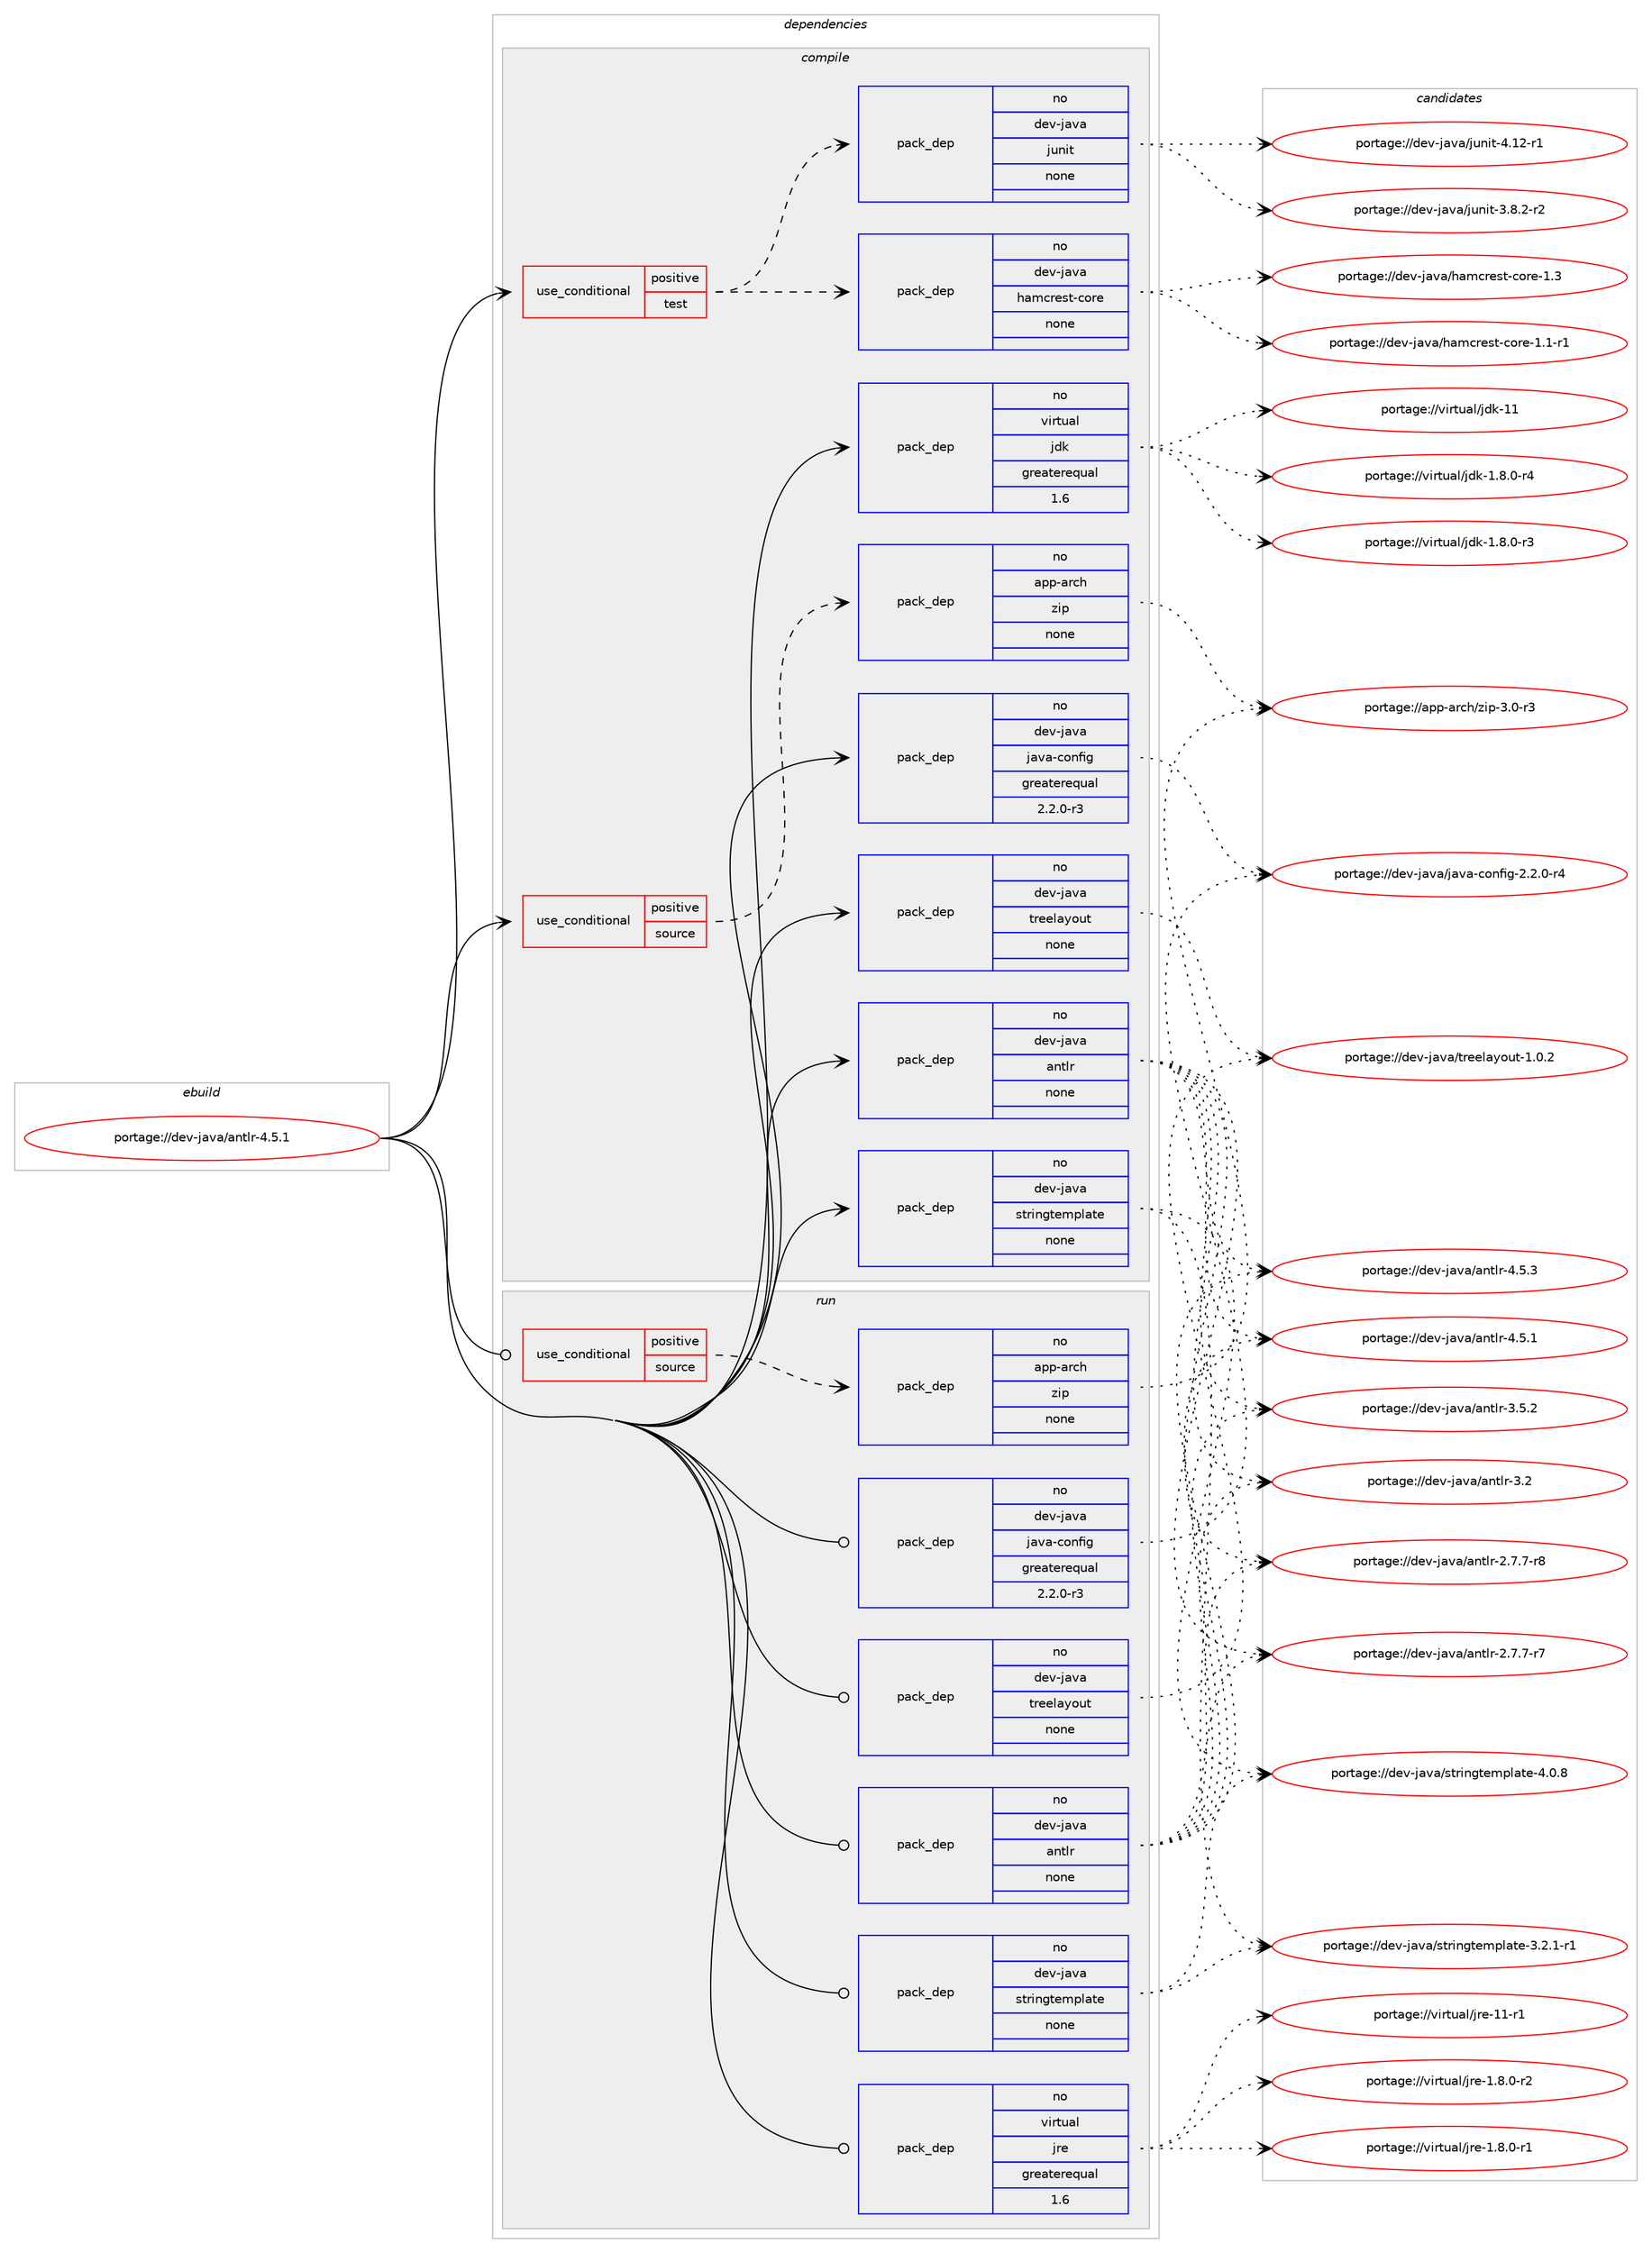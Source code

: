 digraph prolog {

# *************
# Graph options
# *************

newrank=true;
concentrate=true;
compound=true;
graph [rankdir=LR,fontname=Helvetica,fontsize=10,ranksep=1.5];#, ranksep=2.5, nodesep=0.2];
edge  [arrowhead=vee];
node  [fontname=Helvetica,fontsize=10];

# **********
# The ebuild
# **********

subgraph cluster_leftcol {
color=gray;
label=<<i>ebuild</i>>;
id [label="portage://dev-java/antlr-4.5.1", color=red, width=4, href="../dev-java/antlr-4.5.1.svg"];
}

# ****************
# The dependencies
# ****************

subgraph cluster_midcol {
color=gray;
label=<<i>dependencies</i>>;
subgraph cluster_compile {
fillcolor="#eeeeee";
style=filled;
label=<<i>compile</i>>;
subgraph cond130637 {
dependency534035 [label=<<TABLE BORDER="0" CELLBORDER="1" CELLSPACING="0" CELLPADDING="4"><TR><TD ROWSPAN="3" CELLPADDING="10">use_conditional</TD></TR><TR><TD>positive</TD></TR><TR><TD>source</TD></TR></TABLE>>, shape=none, color=red];
subgraph pack397777 {
dependency534036 [label=<<TABLE BORDER="0" CELLBORDER="1" CELLSPACING="0" CELLPADDING="4" WIDTH="220"><TR><TD ROWSPAN="6" CELLPADDING="30">pack_dep</TD></TR><TR><TD WIDTH="110">no</TD></TR><TR><TD>app-arch</TD></TR><TR><TD>zip</TD></TR><TR><TD>none</TD></TR><TR><TD></TD></TR></TABLE>>, shape=none, color=blue];
}
dependency534035:e -> dependency534036:w [weight=20,style="dashed",arrowhead="vee"];
}
id:e -> dependency534035:w [weight=20,style="solid",arrowhead="vee"];
subgraph cond130638 {
dependency534037 [label=<<TABLE BORDER="0" CELLBORDER="1" CELLSPACING="0" CELLPADDING="4"><TR><TD ROWSPAN="3" CELLPADDING="10">use_conditional</TD></TR><TR><TD>positive</TD></TR><TR><TD>test</TD></TR></TABLE>>, shape=none, color=red];
subgraph pack397778 {
dependency534038 [label=<<TABLE BORDER="0" CELLBORDER="1" CELLSPACING="0" CELLPADDING="4" WIDTH="220"><TR><TD ROWSPAN="6" CELLPADDING="30">pack_dep</TD></TR><TR><TD WIDTH="110">no</TD></TR><TR><TD>dev-java</TD></TR><TR><TD>hamcrest-core</TD></TR><TR><TD>none</TD></TR><TR><TD></TD></TR></TABLE>>, shape=none, color=blue];
}
dependency534037:e -> dependency534038:w [weight=20,style="dashed",arrowhead="vee"];
subgraph pack397779 {
dependency534039 [label=<<TABLE BORDER="0" CELLBORDER="1" CELLSPACING="0" CELLPADDING="4" WIDTH="220"><TR><TD ROWSPAN="6" CELLPADDING="30">pack_dep</TD></TR><TR><TD WIDTH="110">no</TD></TR><TR><TD>dev-java</TD></TR><TR><TD>junit</TD></TR><TR><TD>none</TD></TR><TR><TD></TD></TR></TABLE>>, shape=none, color=blue];
}
dependency534037:e -> dependency534039:w [weight=20,style="dashed",arrowhead="vee"];
}
id:e -> dependency534037:w [weight=20,style="solid",arrowhead="vee"];
subgraph pack397780 {
dependency534040 [label=<<TABLE BORDER="0" CELLBORDER="1" CELLSPACING="0" CELLPADDING="4" WIDTH="220"><TR><TD ROWSPAN="6" CELLPADDING="30">pack_dep</TD></TR><TR><TD WIDTH="110">no</TD></TR><TR><TD>dev-java</TD></TR><TR><TD>antlr</TD></TR><TR><TD>none</TD></TR><TR><TD></TD></TR></TABLE>>, shape=none, color=blue];
}
id:e -> dependency534040:w [weight=20,style="solid",arrowhead="vee"];
subgraph pack397781 {
dependency534041 [label=<<TABLE BORDER="0" CELLBORDER="1" CELLSPACING="0" CELLPADDING="4" WIDTH="220"><TR><TD ROWSPAN="6" CELLPADDING="30">pack_dep</TD></TR><TR><TD WIDTH="110">no</TD></TR><TR><TD>dev-java</TD></TR><TR><TD>java-config</TD></TR><TR><TD>greaterequal</TD></TR><TR><TD>2.2.0-r3</TD></TR></TABLE>>, shape=none, color=blue];
}
id:e -> dependency534041:w [weight=20,style="solid",arrowhead="vee"];
subgraph pack397782 {
dependency534042 [label=<<TABLE BORDER="0" CELLBORDER="1" CELLSPACING="0" CELLPADDING="4" WIDTH="220"><TR><TD ROWSPAN="6" CELLPADDING="30">pack_dep</TD></TR><TR><TD WIDTH="110">no</TD></TR><TR><TD>dev-java</TD></TR><TR><TD>stringtemplate</TD></TR><TR><TD>none</TD></TR><TR><TD></TD></TR></TABLE>>, shape=none, color=blue];
}
id:e -> dependency534042:w [weight=20,style="solid",arrowhead="vee"];
subgraph pack397783 {
dependency534043 [label=<<TABLE BORDER="0" CELLBORDER="1" CELLSPACING="0" CELLPADDING="4" WIDTH="220"><TR><TD ROWSPAN="6" CELLPADDING="30">pack_dep</TD></TR><TR><TD WIDTH="110">no</TD></TR><TR><TD>dev-java</TD></TR><TR><TD>treelayout</TD></TR><TR><TD>none</TD></TR><TR><TD></TD></TR></TABLE>>, shape=none, color=blue];
}
id:e -> dependency534043:w [weight=20,style="solid",arrowhead="vee"];
subgraph pack397784 {
dependency534044 [label=<<TABLE BORDER="0" CELLBORDER="1" CELLSPACING="0" CELLPADDING="4" WIDTH="220"><TR><TD ROWSPAN="6" CELLPADDING="30">pack_dep</TD></TR><TR><TD WIDTH="110">no</TD></TR><TR><TD>virtual</TD></TR><TR><TD>jdk</TD></TR><TR><TD>greaterequal</TD></TR><TR><TD>1.6</TD></TR></TABLE>>, shape=none, color=blue];
}
id:e -> dependency534044:w [weight=20,style="solid",arrowhead="vee"];
}
subgraph cluster_compileandrun {
fillcolor="#eeeeee";
style=filled;
label=<<i>compile and run</i>>;
}
subgraph cluster_run {
fillcolor="#eeeeee";
style=filled;
label=<<i>run</i>>;
subgraph cond130639 {
dependency534045 [label=<<TABLE BORDER="0" CELLBORDER="1" CELLSPACING="0" CELLPADDING="4"><TR><TD ROWSPAN="3" CELLPADDING="10">use_conditional</TD></TR><TR><TD>positive</TD></TR><TR><TD>source</TD></TR></TABLE>>, shape=none, color=red];
subgraph pack397785 {
dependency534046 [label=<<TABLE BORDER="0" CELLBORDER="1" CELLSPACING="0" CELLPADDING="4" WIDTH="220"><TR><TD ROWSPAN="6" CELLPADDING="30">pack_dep</TD></TR><TR><TD WIDTH="110">no</TD></TR><TR><TD>app-arch</TD></TR><TR><TD>zip</TD></TR><TR><TD>none</TD></TR><TR><TD></TD></TR></TABLE>>, shape=none, color=blue];
}
dependency534045:e -> dependency534046:w [weight=20,style="dashed",arrowhead="vee"];
}
id:e -> dependency534045:w [weight=20,style="solid",arrowhead="odot"];
subgraph pack397786 {
dependency534047 [label=<<TABLE BORDER="0" CELLBORDER="1" CELLSPACING="0" CELLPADDING="4" WIDTH="220"><TR><TD ROWSPAN="6" CELLPADDING="30">pack_dep</TD></TR><TR><TD WIDTH="110">no</TD></TR><TR><TD>dev-java</TD></TR><TR><TD>antlr</TD></TR><TR><TD>none</TD></TR><TR><TD></TD></TR></TABLE>>, shape=none, color=blue];
}
id:e -> dependency534047:w [weight=20,style="solid",arrowhead="odot"];
subgraph pack397787 {
dependency534048 [label=<<TABLE BORDER="0" CELLBORDER="1" CELLSPACING="0" CELLPADDING="4" WIDTH="220"><TR><TD ROWSPAN="6" CELLPADDING="30">pack_dep</TD></TR><TR><TD WIDTH="110">no</TD></TR><TR><TD>dev-java</TD></TR><TR><TD>java-config</TD></TR><TR><TD>greaterequal</TD></TR><TR><TD>2.2.0-r3</TD></TR></TABLE>>, shape=none, color=blue];
}
id:e -> dependency534048:w [weight=20,style="solid",arrowhead="odot"];
subgraph pack397788 {
dependency534049 [label=<<TABLE BORDER="0" CELLBORDER="1" CELLSPACING="0" CELLPADDING="4" WIDTH="220"><TR><TD ROWSPAN="6" CELLPADDING="30">pack_dep</TD></TR><TR><TD WIDTH="110">no</TD></TR><TR><TD>dev-java</TD></TR><TR><TD>stringtemplate</TD></TR><TR><TD>none</TD></TR><TR><TD></TD></TR></TABLE>>, shape=none, color=blue];
}
id:e -> dependency534049:w [weight=20,style="solid",arrowhead="odot"];
subgraph pack397789 {
dependency534050 [label=<<TABLE BORDER="0" CELLBORDER="1" CELLSPACING="0" CELLPADDING="4" WIDTH="220"><TR><TD ROWSPAN="6" CELLPADDING="30">pack_dep</TD></TR><TR><TD WIDTH="110">no</TD></TR><TR><TD>dev-java</TD></TR><TR><TD>treelayout</TD></TR><TR><TD>none</TD></TR><TR><TD></TD></TR></TABLE>>, shape=none, color=blue];
}
id:e -> dependency534050:w [weight=20,style="solid",arrowhead="odot"];
subgraph pack397790 {
dependency534051 [label=<<TABLE BORDER="0" CELLBORDER="1" CELLSPACING="0" CELLPADDING="4" WIDTH="220"><TR><TD ROWSPAN="6" CELLPADDING="30">pack_dep</TD></TR><TR><TD WIDTH="110">no</TD></TR><TR><TD>virtual</TD></TR><TR><TD>jre</TD></TR><TR><TD>greaterequal</TD></TR><TR><TD>1.6</TD></TR></TABLE>>, shape=none, color=blue];
}
id:e -> dependency534051:w [weight=20,style="solid",arrowhead="odot"];
}
}

# **************
# The candidates
# **************

subgraph cluster_choices {
rank=same;
color=gray;
label=<<i>candidates</i>>;

subgraph choice397777 {
color=black;
nodesep=1;
choice9711211245971149910447122105112455146484511451 [label="portage://app-arch/zip-3.0-r3", color=red, width=4,href="../app-arch/zip-3.0-r3.svg"];
dependency534036:e -> choice9711211245971149910447122105112455146484511451:w [style=dotted,weight="100"];
}
subgraph choice397778 {
color=black;
nodesep=1;
choice100101118451069711897471049710999114101115116459911111410145494651 [label="portage://dev-java/hamcrest-core-1.3", color=red, width=4,href="../dev-java/hamcrest-core-1.3.svg"];
choice1001011184510697118974710497109991141011151164599111114101454946494511449 [label="portage://dev-java/hamcrest-core-1.1-r1", color=red, width=4,href="../dev-java/hamcrest-core-1.1-r1.svg"];
dependency534038:e -> choice100101118451069711897471049710999114101115116459911111410145494651:w [style=dotted,weight="100"];
dependency534038:e -> choice1001011184510697118974710497109991141011151164599111114101454946494511449:w [style=dotted,weight="100"];
}
subgraph choice397779 {
color=black;
nodesep=1;
choice1001011184510697118974710611711010511645524649504511449 [label="portage://dev-java/junit-4.12-r1", color=red, width=4,href="../dev-java/junit-4.12-r1.svg"];
choice100101118451069711897471061171101051164551465646504511450 [label="portage://dev-java/junit-3.8.2-r2", color=red, width=4,href="../dev-java/junit-3.8.2-r2.svg"];
dependency534039:e -> choice1001011184510697118974710611711010511645524649504511449:w [style=dotted,weight="100"];
dependency534039:e -> choice100101118451069711897471061171101051164551465646504511450:w [style=dotted,weight="100"];
}
subgraph choice397780 {
color=black;
nodesep=1;
choice1001011184510697118974797110116108114455246534651 [label="portage://dev-java/antlr-4.5.3", color=red, width=4,href="../dev-java/antlr-4.5.3.svg"];
choice1001011184510697118974797110116108114455246534649 [label="portage://dev-java/antlr-4.5.1", color=red, width=4,href="../dev-java/antlr-4.5.1.svg"];
choice1001011184510697118974797110116108114455146534650 [label="portage://dev-java/antlr-3.5.2", color=red, width=4,href="../dev-java/antlr-3.5.2.svg"];
choice100101118451069711897479711011610811445514650 [label="portage://dev-java/antlr-3.2", color=red, width=4,href="../dev-java/antlr-3.2.svg"];
choice10010111845106971189747971101161081144550465546554511456 [label="portage://dev-java/antlr-2.7.7-r8", color=red, width=4,href="../dev-java/antlr-2.7.7-r8.svg"];
choice10010111845106971189747971101161081144550465546554511455 [label="portage://dev-java/antlr-2.7.7-r7", color=red, width=4,href="../dev-java/antlr-2.7.7-r7.svg"];
dependency534040:e -> choice1001011184510697118974797110116108114455246534651:w [style=dotted,weight="100"];
dependency534040:e -> choice1001011184510697118974797110116108114455246534649:w [style=dotted,weight="100"];
dependency534040:e -> choice1001011184510697118974797110116108114455146534650:w [style=dotted,weight="100"];
dependency534040:e -> choice100101118451069711897479711011610811445514650:w [style=dotted,weight="100"];
dependency534040:e -> choice10010111845106971189747971101161081144550465546554511456:w [style=dotted,weight="100"];
dependency534040:e -> choice10010111845106971189747971101161081144550465546554511455:w [style=dotted,weight="100"];
}
subgraph choice397781 {
color=black;
nodesep=1;
choice10010111845106971189747106971189745991111101021051034550465046484511452 [label="portage://dev-java/java-config-2.2.0-r4", color=red, width=4,href="../dev-java/java-config-2.2.0-r4.svg"];
dependency534041:e -> choice10010111845106971189747106971189745991111101021051034550465046484511452:w [style=dotted,weight="100"];
}
subgraph choice397782 {
color=black;
nodesep=1;
choice1001011184510697118974711511611410511010311610110911210897116101455246484656 [label="portage://dev-java/stringtemplate-4.0.8", color=red, width=4,href="../dev-java/stringtemplate-4.0.8.svg"];
choice10010111845106971189747115116114105110103116101109112108971161014551465046494511449 [label="portage://dev-java/stringtemplate-3.2.1-r1", color=red, width=4,href="../dev-java/stringtemplate-3.2.1-r1.svg"];
dependency534042:e -> choice1001011184510697118974711511611410511010311610110911210897116101455246484656:w [style=dotted,weight="100"];
dependency534042:e -> choice10010111845106971189747115116114105110103116101109112108971161014551465046494511449:w [style=dotted,weight="100"];
}
subgraph choice397783 {
color=black;
nodesep=1;
choice1001011184510697118974711611410110110897121111117116454946484650 [label="portage://dev-java/treelayout-1.0.2", color=red, width=4,href="../dev-java/treelayout-1.0.2.svg"];
dependency534043:e -> choice1001011184510697118974711611410110110897121111117116454946484650:w [style=dotted,weight="100"];
}
subgraph choice397784 {
color=black;
nodesep=1;
choice1181051141161179710847106100107454949 [label="portage://virtual/jdk-11", color=red, width=4,href="../virtual/jdk-11.svg"];
choice11810511411611797108471061001074549465646484511452 [label="portage://virtual/jdk-1.8.0-r4", color=red, width=4,href="../virtual/jdk-1.8.0-r4.svg"];
choice11810511411611797108471061001074549465646484511451 [label="portage://virtual/jdk-1.8.0-r3", color=red, width=4,href="../virtual/jdk-1.8.0-r3.svg"];
dependency534044:e -> choice1181051141161179710847106100107454949:w [style=dotted,weight="100"];
dependency534044:e -> choice11810511411611797108471061001074549465646484511452:w [style=dotted,weight="100"];
dependency534044:e -> choice11810511411611797108471061001074549465646484511451:w [style=dotted,weight="100"];
}
subgraph choice397785 {
color=black;
nodesep=1;
choice9711211245971149910447122105112455146484511451 [label="portage://app-arch/zip-3.0-r3", color=red, width=4,href="../app-arch/zip-3.0-r3.svg"];
dependency534046:e -> choice9711211245971149910447122105112455146484511451:w [style=dotted,weight="100"];
}
subgraph choice397786 {
color=black;
nodesep=1;
choice1001011184510697118974797110116108114455246534651 [label="portage://dev-java/antlr-4.5.3", color=red, width=4,href="../dev-java/antlr-4.5.3.svg"];
choice1001011184510697118974797110116108114455246534649 [label="portage://dev-java/antlr-4.5.1", color=red, width=4,href="../dev-java/antlr-4.5.1.svg"];
choice1001011184510697118974797110116108114455146534650 [label="portage://dev-java/antlr-3.5.2", color=red, width=4,href="../dev-java/antlr-3.5.2.svg"];
choice100101118451069711897479711011610811445514650 [label="portage://dev-java/antlr-3.2", color=red, width=4,href="../dev-java/antlr-3.2.svg"];
choice10010111845106971189747971101161081144550465546554511456 [label="portage://dev-java/antlr-2.7.7-r8", color=red, width=4,href="../dev-java/antlr-2.7.7-r8.svg"];
choice10010111845106971189747971101161081144550465546554511455 [label="portage://dev-java/antlr-2.7.7-r7", color=red, width=4,href="../dev-java/antlr-2.7.7-r7.svg"];
dependency534047:e -> choice1001011184510697118974797110116108114455246534651:w [style=dotted,weight="100"];
dependency534047:e -> choice1001011184510697118974797110116108114455246534649:w [style=dotted,weight="100"];
dependency534047:e -> choice1001011184510697118974797110116108114455146534650:w [style=dotted,weight="100"];
dependency534047:e -> choice100101118451069711897479711011610811445514650:w [style=dotted,weight="100"];
dependency534047:e -> choice10010111845106971189747971101161081144550465546554511456:w [style=dotted,weight="100"];
dependency534047:e -> choice10010111845106971189747971101161081144550465546554511455:w [style=dotted,weight="100"];
}
subgraph choice397787 {
color=black;
nodesep=1;
choice10010111845106971189747106971189745991111101021051034550465046484511452 [label="portage://dev-java/java-config-2.2.0-r4", color=red, width=4,href="../dev-java/java-config-2.2.0-r4.svg"];
dependency534048:e -> choice10010111845106971189747106971189745991111101021051034550465046484511452:w [style=dotted,weight="100"];
}
subgraph choice397788 {
color=black;
nodesep=1;
choice1001011184510697118974711511611410511010311610110911210897116101455246484656 [label="portage://dev-java/stringtemplate-4.0.8", color=red, width=4,href="../dev-java/stringtemplate-4.0.8.svg"];
choice10010111845106971189747115116114105110103116101109112108971161014551465046494511449 [label="portage://dev-java/stringtemplate-3.2.1-r1", color=red, width=4,href="../dev-java/stringtemplate-3.2.1-r1.svg"];
dependency534049:e -> choice1001011184510697118974711511611410511010311610110911210897116101455246484656:w [style=dotted,weight="100"];
dependency534049:e -> choice10010111845106971189747115116114105110103116101109112108971161014551465046494511449:w [style=dotted,weight="100"];
}
subgraph choice397789 {
color=black;
nodesep=1;
choice1001011184510697118974711611410110110897121111117116454946484650 [label="portage://dev-java/treelayout-1.0.2", color=red, width=4,href="../dev-java/treelayout-1.0.2.svg"];
dependency534050:e -> choice1001011184510697118974711611410110110897121111117116454946484650:w [style=dotted,weight="100"];
}
subgraph choice397790 {
color=black;
nodesep=1;
choice11810511411611797108471061141014549494511449 [label="portage://virtual/jre-11-r1", color=red, width=4,href="../virtual/jre-11-r1.svg"];
choice11810511411611797108471061141014549465646484511450 [label="portage://virtual/jre-1.8.0-r2", color=red, width=4,href="../virtual/jre-1.8.0-r2.svg"];
choice11810511411611797108471061141014549465646484511449 [label="portage://virtual/jre-1.8.0-r1", color=red, width=4,href="../virtual/jre-1.8.0-r1.svg"];
dependency534051:e -> choice11810511411611797108471061141014549494511449:w [style=dotted,weight="100"];
dependency534051:e -> choice11810511411611797108471061141014549465646484511450:w [style=dotted,weight="100"];
dependency534051:e -> choice11810511411611797108471061141014549465646484511449:w [style=dotted,weight="100"];
}
}

}
